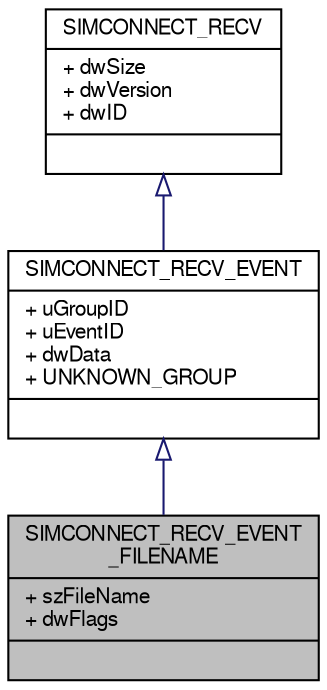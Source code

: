 digraph "SIMCONNECT_RECV_EVENT_FILENAME"
{
  bgcolor="transparent";
  edge [fontname="FreeSans",fontsize="10",labelfontname="FreeSans",labelfontsize="10"];
  node [fontname="FreeSans",fontsize="10",shape=record];
  Node1 [label="{SIMCONNECT_RECV_EVENT\l_FILENAME\n|+ szFileName\l+ dwFlags\l|}",height=0.2,width=0.4,color="black", fillcolor="grey75", style="filled" fontcolor="black"];
  Node2 -> Node1 [dir="back",color="midnightblue",fontsize="10",style="solid",arrowtail="onormal",fontname="FreeSans"];
  Node2 [label="{SIMCONNECT_RECV_EVENT\n|+ uGroupID\l+ uEventID\l+ dwData\l+ UNKNOWN_GROUP\l|}",height=0.2,width=0.4,color="black",URL="$structSIMCONNECT__RECV__EVENT.html"];
  Node3 -> Node2 [dir="back",color="midnightblue",fontsize="10",style="solid",arrowtail="onormal",fontname="FreeSans"];
  Node3 [label="{SIMCONNECT_RECV\n|+ dwSize\l+ dwVersion\l+ dwID\l|}",height=0.2,width=0.4,color="black",URL="$structSIMCONNECT__RECV.html"];
}
